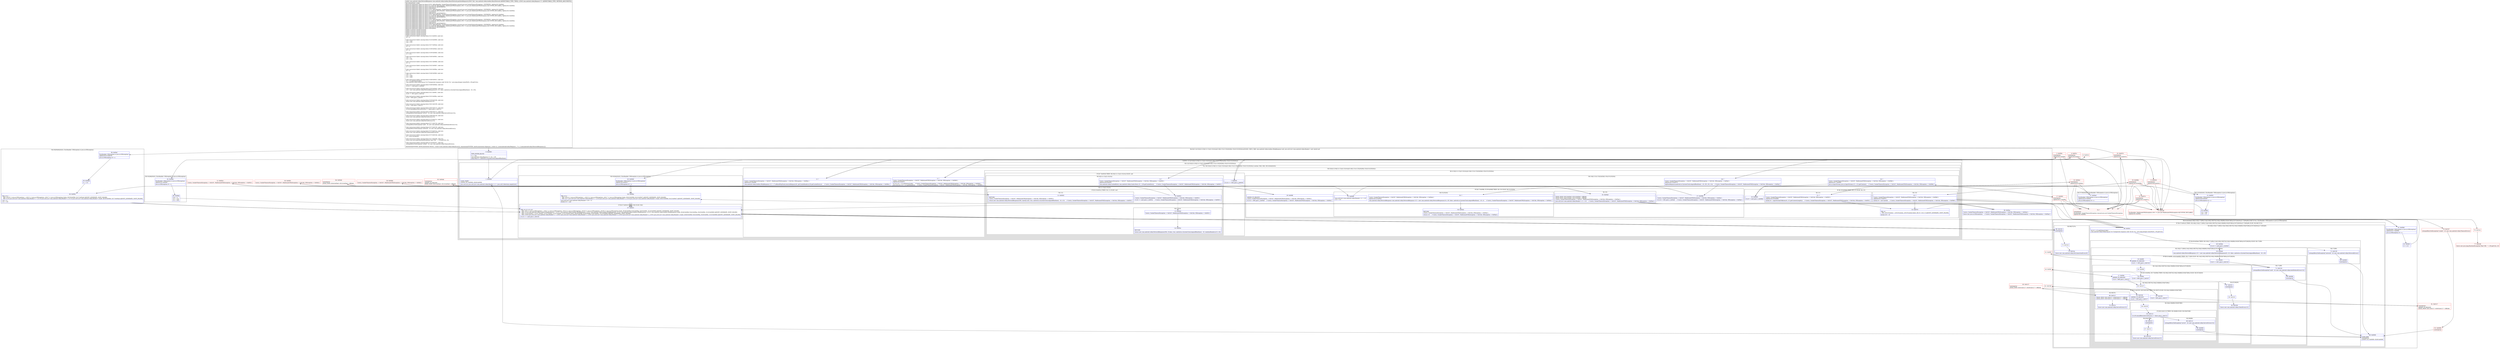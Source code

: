 digraph "CFG forcom.android.volley.toolbox.BasicNetwork.performRequest(Lcom\/android\/volley\/Request;)Lcom\/android\/volley\/NetworkResponse;" {
subgraph cluster_Region_399483589 {
label = "R(4:0|(2:1|(3:3|5|(2:(2:9|(2:(1:12)|(2:13|14)))|(5:18|(1:21)(1:23)|24|26|(1:35)(3:31|33|34)))))|35|36) | DECL_VAR: com.android.volley.toolbox.HttpResponse null, java.util.List\<com.android.volley.Header\> null, byte[] null\l";
node [shape=record,color=blue];
Node_0 [shape=record,label="{0\:\ 0x0000|MTH_ENTER_BLOCK\l|r7 = r28\lcom.android.volley.Request\<?\> r8 = r29\llong long r9 = android.os.SystemClock.elapsedRealtime()\l}"];
subgraph cluster_LoopRegion_1699693525 {
label = "LOOP:0: (2:1|(3:3|5|(2:(2:9|(2:(1:12)|(2:13|14)))|(5:18|(1:21)(1:23)|24|26|(1:35)(3:31|33|34)))))";
node [shape=record,color=blue];
subgraph cluster_Region_1643892015 {
label = "R(2:1|(3:3|5|(2:(2:9|(2:(1:12)|(2:13|14)))|(5:18|(1:21)(1:23)|24|26|(1:35)(3:31|33|34)))))";
node [shape=record,color=blue];
Node_1 [shape=record,label="{1\:\ 0x0008|LOOP_START\lLOOP:0: B:1:0x0008\-\>B:80:0x0008\l|java.util.List java.util.List\<com.android.volley.Header\> r1 = java.util.Collections.emptyList()\l}"];
subgraph cluster_TryCatchRegion_780095821 {
label = "Try: R(3:3|5|(2:(2:9|(2:(1:12)|(2:13|14)))|(5:18|(1:21)(1:23)|24|26|(1:35)(3:31|33|34)))) catches: R(0), R(0), R(3:43|44|(0)(0))";
node [shape=record,color=blue];
subgraph cluster_Region_2120532014 {
label = "R(3:3|5|(2:(2:9|(2:(1:12)|(2:13|14)))|(5:18|(1:21)(1:23)|24|26|(1:35)(3:31|33|34))))";
node [shape=record,color=blue];
Node_3 [shape=record,label="{3\:\ ?|Catch:\{ SocketTimeoutException \-\> 0x0167, MalformedURLException \-\> 0x014b, IOException \-\> 0x00be \}\lSplitter:B:2:0x000e\l|com.android.volley.toolbox.HttpResponse r12 = r7.mBaseHttpStack.executeRequest(r8, getCacheHeaders(r29.getCacheEntry()))     \/\/ Catch:\{ SocketTimeoutException \-\> 0x0167, MalformedURLException \-\> 0x014b, IOException \-\> 0x00be \}\l}"];
Node_5 [shape=record,label="{5\:\ ?|Catch:\{ SocketTimeoutException \-\> 0x0167, MalformedURLException \-\> 0x014b, IOException \-\> 0x00b9 \}\lSplitter:B:4:0x001c\l|int int r14 = r12.getStatusCode()     \/\/ Catch:\{ SocketTimeoutException \-\> 0x0167, MalformedURLException \-\> 0x014b, IOException \-\> 0x00b9 \}\ljava.util.List r13 = r12.getHeaders()     \/\/ Catch:\{ SocketTimeoutException \-\> 0x0167, MalformedURLException \-\> 0x014b, IOException \-\> 0x00b9 \}\l}"];
subgraph cluster_Region_2004467006 {
label = "R(2:(2:9|(2:(1:12)|(2:13|14)))|(5:18|(1:21)(1:23)|24|26|(1:35)(3:31|33|34)))";
node [shape=record,color=blue];
subgraph cluster_IfRegion_251691395 {
label = "IF [B:7:0x0026] THEN: R(2:9|(2:(1:12)|(2:13|14))) ELSE: null";
node [shape=record,color=blue];
Node_7 [shape=record,label="{7\:\ 0x0026|if (r14 == 304) goto L_0x0028\l}"];
subgraph cluster_Region_556818969 {
label = "R(2:9|(2:(1:12)|(2:13|14)))";
node [shape=record,color=blue];
Node_9 [shape=record,label="{9\:\ ?|Catch:\{ SocketTimeoutException \-\> 0x0167, MalformedURLException \-\> 0x014b, IOException \-\> 0x005f \}\lSplitter:B:8:0x0028\l|com.android.volley.Cache$Entry com.android.volley.Cache.Entry r0 = r29.getCacheEntry()     \/\/ Catch:\{ SocketTimeoutException \-\> 0x0167, MalformedURLException \-\> 0x014b, IOException \-\> 0x005f \}\l}"];
subgraph cluster_Region_706538024 {
label = "R(2:(1:12)|(2:13|14))";
node [shape=record,color=blue];
subgraph cluster_IfRegion_31378354 {
label = "IF [B:10:0x002c] THEN: R(1:12) ELSE: null";
node [shape=record,color=blue];
Node_10 [shape=record,label="{10\:\ 0x002c|Catch:\{ SocketTimeoutException \-\> 0x0167, MalformedURLException \-\> 0x014b, IOException \-\> 0x005f \}\l|if (r0 == null) goto L_0x002e     \/\/ Catch:\{ SocketTimeoutException \-\> 0x0167, MalformedURLException \-\> 0x014b, IOException \-\> 0x005f \}\l}"];
subgraph cluster_Region_595119703 {
label = "R(1:12)";
node [shape=record,color=blue];
Node_12 [shape=record,label="{12\:\ 0x0043|RETURN\lCatch:\{ SocketTimeoutException \-\> 0x0167, MalformedURLException \-\> 0x014b, IOException \-\> 0x005f \}\l|return new com.android.volley.NetworkResponse(304, (byte[]) null, true, android.os.SystemClock.elapsedRealtime() \- r9, r13)     \/\/ Catch:\{ SocketTimeoutException \-\> 0x0167, MalformedURLException \-\> 0x014b, IOException \-\> 0x005f \}\l}"];
}
}
subgraph cluster_Region_907688475 {
label = "R(2:13|14)";
node [shape=record,color=blue];
Node_13 [shape=record,label="{13\:\ 0x0044|Catch:\{ SocketTimeoutException \-\> 0x0167, MalformedURLException \-\> 0x014b, IOException \-\> 0x005f \}\l}"];
Node_14 [shape=record,label="{14\:\ 0x005e|RETURN\l|return new com.android.volley.NetworkResponse(304, r0.data, true, android.os.SystemClock.elapsedRealtime() \- r9, combineHeaders(r13, r0))\l}"];
}
}
}
}
subgraph cluster_Region_1546219415 {
label = "R(5:18|(1:21)(1:23)|24|26|(1:35)(3:31|33|34))";
node [shape=record,color=blue];
Node_18 [shape=record,label="{18\:\ ?|Catch:\{ SocketTimeoutException \-\> 0x0167, MalformedURLException \-\> 0x014b, IOException \-\> 0x00b6 \}\lSplitter:B:17:0x0065\l|java.io.InputStream java.io.InputStream r0 = r12.getContent()     \/\/ Catch:\{ SocketTimeoutException \-\> 0x0167, MalformedURLException \-\> 0x014b, IOException \-\> 0x00b6 \}\l}"];
subgraph cluster_IfRegion_1369833384 {
label = "IF [B:19:0x0069] THEN: R(1:21) ELSE: R(1:23)";
node [shape=record,color=blue];
Node_19 [shape=record,label="{19\:\ 0x0069|if (r0 != null) goto L_0x006b\l}"];
subgraph cluster_Region_808296476 {
label = "R(1:21)";
node [shape=record,color=blue];
Node_21 [shape=record,label="{21\:\ ?|Catch:\{ SocketTimeoutException \-\> 0x0167, MalformedURLException \-\> 0x014b, IOException \-\> 0x005f \}\lSplitter:B:20:0x006b\l|byte[] r0 = inputStreamToBytes(r0, r12.getContentLength())     \/\/ Catch:\{ SocketTimeoutException \-\> 0x0167, MalformedURLException \-\> 0x014b, IOException \-\> 0x005f \}\l}"];
}
subgraph cluster_Region_1512202374 {
label = "R(1:23)";
node [shape=record,color=blue];
Node_23 [shape=record,label="{23\:\ ?|Catch:\{ SocketTimeoutException \-\> 0x0167, MalformedURLException \-\> 0x014b, IOException \-\> 0x00b6 \}\lSplitter:B:22:0x0074\l|byte[] r0 = new byte[0]     \/\/ Catch:\{ SocketTimeoutException \-\> 0x0167, MalformedURLException \-\> 0x014b, IOException \-\> 0x00b6 \}\l}"];
}
}
Node_24 [shape=record,label="{24\:\ 0x0076|PHI: r0 \l  PHI: (r0v19 byte[]) = (r0v28 byte[]), (r0v29 byte[]) binds: [B:23:?, B:21:?] A[DONT_GENERATE, DONT_INLINE]\l|byte[] r20 = r0\l}"];
Node_26 [shape=record,label="{26\:\ ?|Catch:\{ SocketTimeoutException \-\> 0x0167, MalformedURLException \-\> 0x014b, IOException \-\> 0x00af \}\lSplitter:B:25:0x0078\l|logSlowRequests(android.os.SystemClock.elapsedRealtime() \- r9, r29, r20, r14)     \/\/ Catch:\{ SocketTimeoutException \-\> 0x0167, MalformedURLException \-\> 0x014b, IOException \-\> 0x00af \}\l}"];
subgraph cluster_IfRegion_1051240491 {
label = "IF [B:27:0x008b, B:29:0x008f] THEN: R(1:35) ELSE: R(3:31|33|34)";
node [shape=record,color=blue];
Node_27 [shape=record,label="{27\:\ 0x008b|Catch:\{ SocketTimeoutException \-\> 0x0167, MalformedURLException \-\> 0x014b, IOException \-\> 0x00af \}\l|if (r14 \< 200) goto L_0x00a6     \/\/ Catch:\{ SocketTimeoutException \-\> 0x0167, MalformedURLException \-\> 0x014b, IOException \-\> 0x00af \}\l}"];
Node_29 [shape=record,label="{29\:\ 0x008f|ADDED_TO_REGION\lCatch:\{ SocketTimeoutException \-\> 0x0167, MalformedURLException \-\> 0x014b, IOException \-\> 0x00af \}\l|if (r14 \> 299) goto L_0x00a6     \/\/ Catch:\{ SocketTimeoutException \-\> 0x0167, MalformedURLException \-\> 0x014b, IOException \-\> 0x00af \}\l}"];
subgraph cluster_Region_215323502 {
label = "R(1:35)";
node [shape=record,color=blue];
Node_35 [shape=record,label="{35\:\ 0x00a6|EDGE_INSN: B:82:0x00a6\-\>B:35:0x00a6 ?: BREAK  \lEDGE_INSN: B:84:0x00a6\-\>B:35:0x00a6 ?: BREAK  \lCatch:\{ SocketTimeoutException \-\> 0x0167, MalformedURLException \-\> 0x014b, IOException \-\> 0x00ad \}\l|java.util.List\<com.android.volley.Header\> r1 = r13     \/\/ Catch:\{ SocketTimeoutException \-\> 0x0167, MalformedURLException \-\> 0x014b, IOException \-\> 0x00ad \}\l}"];
}
subgraph cluster_Region_68460940 {
label = "R(3:31|33|34)";
node [shape=record,color=blue];
Node_31 [shape=record,label="{31\:\ 0x0099|java.util.List\<com.android.volley.Header\> r1 = r13\lr13 = r13\l}"];
Node_33 [shape=record,label="{33\:\ ?|Catch:\{ SocketTimeoutException \-\> 0x0167, MalformedURLException \-\> 0x014b, IOException \-\> 0x00ad \}\lSplitter:B:32:0x00a2\l|com.android.volley.NetworkResponse com.android.volley.NetworkResponse r13 = new com.android.volley.NetworkResponse(r14, r20, false, android.os.SystemClock.elapsedRealtime() \- r9, r1)     \/\/ Catch:\{ SocketTimeoutException \-\> 0x0167, MalformedURLException \-\> 0x014b, IOException \-\> 0x00ad \}\l}"];
Node_34 [shape=record,label="{34\:\ 0x00a5|RETURN\lCatch:\{ SocketTimeoutException \-\> 0x0167, MalformedURLException \-\> 0x014b, IOException \-\> 0x00ad \}\l|return r13     \/\/ Catch:\{ SocketTimeoutException \-\> 0x0167, MalformedURLException \-\> 0x014b, IOException \-\> 0x00ad \}\l}"];
}
}
}
}
}
subgraph cluster_Region_902976853 {
label = "R(0) | ExcHandler: SocketTimeoutException (unused java.net.SocketTimeoutException)\l";
node [shape=record,color=blue];
}
subgraph cluster_Region_1643351963 {
label = "R(0) | ExcHandler: MalformedURLException (r0v1 'e' java.net.MalformedURLException A[CUSTOM_DECLARE])\l";
node [shape=record,color=blue];
}
subgraph cluster_Region_114747881 {
label = "R(3:43|44|(0)(0)) | ExcHandler: IOException (e java.io.IOException)\l";
node [shape=record,color=blue];
Node_43 [shape=record,label="{43\:\ 0x00b9|ExcHandler: IOException (e java.io.IOException)\lSplitter:B:4:0x001c\l|java.io.IOException r0 = e\l}"];
Node_44 [shape=record,label="{44\:\ 0x00ba|PHI: r0 r1 \l  PHI: (r0v14 'e' java.io.IOException) = (r0v15 'e' java.io.IOException), (r0v17 'e' java.io.IOException) binds: [B:43:0x00b9, B:42:0x00b7] A[DONT_GENERATE, DONT_INLINE]\l  PHI: (r1v7 java.util.List\<com.android.volley.Header\>) = (r1v0 java.util.List\<com.android.volley.Header\>), (r1v8 java.util.List\<com.android.volley.Header\>) binds: [B:43:0x00b9, B:42:0x00b7] A[DONT_GENERATE, DONT_INLINE]\l|java.util.List\<com.android.volley.Header\> r19 = r1\lbyte[] r15 = null\l}"];
subgraph cluster_IfRegion_286554995 {
label = "IF [B:47:0x00c3] THEN: R(0) ELSE: R(0)";
node [shape=record,color=blue];
Node_47 [shape=record,label="{47\:\ 0x00c3|PHI: r0 r12 r15 r19 \l  PHI: (r0v2 'e' java.io.IOException) = (r0v11 'e' java.io.IOException), (r0v14 'e' java.io.IOException), (r0v20 'e' java.io.IOException), (r0v30 'e' java.io.IOException) binds: [B:46:0x00bf, B:44:0x00ba, B:40:0x00b1, B:16:0x0060] A[DONT_GENERATE, DONT_INLINE]\l  PHI: (r12v0 com.android.volley.toolbox.HttpResponse) = (r12v1 com.android.volley.toolbox.HttpResponse), (r12v2 com.android.volley.toolbox.HttpResponse), (r12v2 com.android.volley.toolbox.HttpResponse), (r12v2 com.android.volley.toolbox.HttpResponse) binds: [B:46:0x00bf, B:44:0x00ba, B:40:0x00b1, B:16:0x0060] A[DONT_GENERATE, DONT_INLINE]\l  PHI: (r15v0 byte[]) = (r15v1 byte[]), (r15v2 byte[]), (r15v3 byte[]), (r15v5 byte[]) binds: [B:46:0x00bf, B:44:0x00ba, B:40:0x00b1, B:16:0x0060] A[DONT_GENERATE, DONT_INLINE]\l  PHI: (r19v0 java.util.List\<com.android.volley.Header\>) = (r19v1 java.util.List\<com.android.volley.Header\>), (r19v2 java.util.List\<com.android.volley.Header\>), (r19v3 java.util.List\<com.android.volley.Header\>), (r19v5 java.util.List\<com.android.volley.Header\>) binds: [B:46:0x00bf, B:44:0x00ba, B:40:0x00b1, B:16:0x0060] A[DONT_GENERATE, DONT_INLINE]\l|if (r12 == null) goto L_0x0145\l}"];
subgraph cluster_Region_1540972246 {
label = "R(0)";
node [shape=record,color=blue];
}
subgraph cluster_Region_374972975 {
label = "R(0)";
node [shape=record,color=blue];
}
}
}
}
}
}
Node_35 [shape=record,label="{35\:\ 0x00a6|EDGE_INSN: B:82:0x00a6\-\>B:35:0x00a6 ?: BREAK  \lEDGE_INSN: B:84:0x00a6\-\>B:35:0x00a6 ?: BREAK  \lCatch:\{ SocketTimeoutException \-\> 0x0167, MalformedURLException \-\> 0x014b, IOException \-\> 0x00ad \}\l|java.util.List\<com.android.volley.Header\> r1 = r13     \/\/ Catch:\{ SocketTimeoutException \-\> 0x0167, MalformedURLException \-\> 0x014b, IOException \-\> 0x00ad \}\l}"];
Node_36 [shape=record,label="{36\:\ 0x00ac|Catch:\{ SocketTimeoutException \-\> 0x0167, MalformedURLException \-\> 0x014b, IOException \-\> 0x00ad \}\l|throw new java.io.IOException()     \/\/ Catch:\{ SocketTimeoutException \-\> 0x0167, MalformedURLException \-\> 0x014b, IOException \-\> 0x00ad \}\l}"];
}
subgraph cluster_Region_902976853 {
label = "R(0) | ExcHandler: SocketTimeoutException (unused java.net.SocketTimeoutException)\l";
node [shape=record,color=blue];
}
subgraph cluster_Region_1643351963 {
label = "R(0) | ExcHandler: MalformedURLException (r0v1 'e' java.net.MalformedURLException A[CUSTOM_DECLARE])\l";
node [shape=record,color=blue];
}
subgraph cluster_Region_822486348 {
label = "R(3:45|46|(0)(0)) | ExcHandler: IOException (e java.io.IOException)\l";
node [shape=record,color=blue];
Node_45 [shape=record,label="{45\:\ 0x00be|ExcHandler: IOException (e java.io.IOException)\lSplitter:B:2:0x000e\l|java.io.IOException r0 = e\l}"];
Node_46 [shape=record,label="{46\:\ 0x00bf|r19 = r1\lr12 = null\lr15 = null\l}"];
subgraph cluster_IfRegion_1282735008 {
label = "IF [B:47:0x00c3] THEN: R(0) ELSE: R(0)";
node [shape=record,color=blue];
Node_47 [shape=record,label="{47\:\ 0x00c3|PHI: r0 r12 r15 r19 \l  PHI: (r0v2 'e' java.io.IOException) = (r0v11 'e' java.io.IOException), (r0v14 'e' java.io.IOException), (r0v20 'e' java.io.IOException), (r0v30 'e' java.io.IOException) binds: [B:46:0x00bf, B:44:0x00ba, B:40:0x00b1, B:16:0x0060] A[DONT_GENERATE, DONT_INLINE]\l  PHI: (r12v0 com.android.volley.toolbox.HttpResponse) = (r12v1 com.android.volley.toolbox.HttpResponse), (r12v2 com.android.volley.toolbox.HttpResponse), (r12v2 com.android.volley.toolbox.HttpResponse), (r12v2 com.android.volley.toolbox.HttpResponse) binds: [B:46:0x00bf, B:44:0x00ba, B:40:0x00b1, B:16:0x0060] A[DONT_GENERATE, DONT_INLINE]\l  PHI: (r15v0 byte[]) = (r15v1 byte[]), (r15v2 byte[]), (r15v3 byte[]), (r15v5 byte[]) binds: [B:46:0x00bf, B:44:0x00ba, B:40:0x00b1, B:16:0x0060] A[DONT_GENERATE, DONT_INLINE]\l  PHI: (r19v0 java.util.List\<com.android.volley.Header\>) = (r19v1 java.util.List\<com.android.volley.Header\>), (r19v2 java.util.List\<com.android.volley.Header\>), (r19v3 java.util.List\<com.android.volley.Header\>), (r19v5 java.util.List\<com.android.volley.Header\>) binds: [B:46:0x00bf, B:44:0x00ba, B:40:0x00b1, B:16:0x0060] A[DONT_GENERATE, DONT_INLINE]\l|if (r12 == null) goto L_0x0145\l}"];
subgraph cluster_Region_1565139734 {
label = "R(0)";
node [shape=record,color=blue];
}
subgraph cluster_Region_114928202 {
label = "R(0)";
node [shape=record,color=blue];
}
}
}
subgraph cluster_Region_114747881 {
label = "R(3:43|44|(0)(0)) | ExcHandler: IOException (e java.io.IOException)\l";
node [shape=record,color=blue];
Node_43 [shape=record,label="{43\:\ 0x00b9|ExcHandler: IOException (e java.io.IOException)\lSplitter:B:4:0x001c\l|java.io.IOException r0 = e\l}"];
Node_44 [shape=record,label="{44\:\ 0x00ba|PHI: r0 r1 \l  PHI: (r0v14 'e' java.io.IOException) = (r0v15 'e' java.io.IOException), (r0v17 'e' java.io.IOException) binds: [B:43:0x00b9, B:42:0x00b7] A[DONT_GENERATE, DONT_INLINE]\l  PHI: (r1v7 java.util.List\<com.android.volley.Header\>) = (r1v0 java.util.List\<com.android.volley.Header\>), (r1v8 java.util.List\<com.android.volley.Header\>) binds: [B:43:0x00b9, B:42:0x00b7] A[DONT_GENERATE, DONT_INLINE]\l|java.util.List\<com.android.volley.Header\> r19 = r1\lbyte[] r15 = null\l}"];
subgraph cluster_IfRegion_286554995 {
label = "IF [B:47:0x00c3] THEN: R(0) ELSE: R(0)";
node [shape=record,color=blue];
Node_47 [shape=record,label="{47\:\ 0x00c3|PHI: r0 r12 r15 r19 \l  PHI: (r0v2 'e' java.io.IOException) = (r0v11 'e' java.io.IOException), (r0v14 'e' java.io.IOException), (r0v20 'e' java.io.IOException), (r0v30 'e' java.io.IOException) binds: [B:46:0x00bf, B:44:0x00ba, B:40:0x00b1, B:16:0x0060] A[DONT_GENERATE, DONT_INLINE]\l  PHI: (r12v0 com.android.volley.toolbox.HttpResponse) = (r12v1 com.android.volley.toolbox.HttpResponse), (r12v2 com.android.volley.toolbox.HttpResponse), (r12v2 com.android.volley.toolbox.HttpResponse), (r12v2 com.android.volley.toolbox.HttpResponse) binds: [B:46:0x00bf, B:44:0x00ba, B:40:0x00b1, B:16:0x0060] A[DONT_GENERATE, DONT_INLINE]\l  PHI: (r15v0 byte[]) = (r15v1 byte[]), (r15v2 byte[]), (r15v3 byte[]), (r15v5 byte[]) binds: [B:46:0x00bf, B:44:0x00ba, B:40:0x00b1, B:16:0x0060] A[DONT_GENERATE, DONT_INLINE]\l  PHI: (r19v0 java.util.List\<com.android.volley.Header\>) = (r19v1 java.util.List\<com.android.volley.Header\>), (r19v2 java.util.List\<com.android.volley.Header\>), (r19v3 java.util.List\<com.android.volley.Header\>), (r19v5 java.util.List\<com.android.volley.Header\>) binds: [B:46:0x00bf, B:44:0x00ba, B:40:0x00b1, B:16:0x0060] A[DONT_GENERATE, DONT_INLINE]\l|if (r12 == null) goto L_0x0145\l}"];
subgraph cluster_Region_1540972246 {
label = "R(0)";
node [shape=record,color=blue];
}
subgraph cluster_Region_374972975 {
label = "R(0)";
node [shape=record,color=blue];
}
}
}
subgraph cluster_Region_116769688 {
label = "R(3:15|16|(0)(0)) | ExcHandler: IOException (e java.io.IOException)\l";
node [shape=record,color=blue];
Node_15 [shape=record,label="{15\:\ 0x005f|ExcHandler: IOException (e java.io.IOException)\lSplitter:B:8:0x0028\l|java.io.IOException r0 = e\l}"];
Node_16 [shape=record,label="{16\:\ 0x0060|r15 = null\lr19 = r13\l}"];
subgraph cluster_IfRegion_1832358173 {
label = "IF [B:47:0x00c3] THEN: R(0) ELSE: R(0)";
node [shape=record,color=blue];
Node_47 [shape=record,label="{47\:\ 0x00c3|PHI: r0 r12 r15 r19 \l  PHI: (r0v2 'e' java.io.IOException) = (r0v11 'e' java.io.IOException), (r0v14 'e' java.io.IOException), (r0v20 'e' java.io.IOException), (r0v30 'e' java.io.IOException) binds: [B:46:0x00bf, B:44:0x00ba, B:40:0x00b1, B:16:0x0060] A[DONT_GENERATE, DONT_INLINE]\l  PHI: (r12v0 com.android.volley.toolbox.HttpResponse) = (r12v1 com.android.volley.toolbox.HttpResponse), (r12v2 com.android.volley.toolbox.HttpResponse), (r12v2 com.android.volley.toolbox.HttpResponse), (r12v2 com.android.volley.toolbox.HttpResponse) binds: [B:46:0x00bf, B:44:0x00ba, B:40:0x00b1, B:16:0x0060] A[DONT_GENERATE, DONT_INLINE]\l  PHI: (r15v0 byte[]) = (r15v1 byte[]), (r15v2 byte[]), (r15v3 byte[]), (r15v5 byte[]) binds: [B:46:0x00bf, B:44:0x00ba, B:40:0x00b1, B:16:0x0060] A[DONT_GENERATE, DONT_INLINE]\l  PHI: (r19v0 java.util.List\<com.android.volley.Header\>) = (r19v1 java.util.List\<com.android.volley.Header\>), (r19v2 java.util.List\<com.android.volley.Header\>), (r19v3 java.util.List\<com.android.volley.Header\>), (r19v5 java.util.List\<com.android.volley.Header\>) binds: [B:46:0x00bf, B:44:0x00ba, B:40:0x00b1, B:16:0x0060] A[DONT_GENERATE, DONT_INLINE]\l|if (r12 == null) goto L_0x0145\l}"];
subgraph cluster_Region_1642683710 {
label = "R(0)";
node [shape=record,color=blue];
}
subgraph cluster_Region_715731123 {
label = "R(0)";
node [shape=record,color=blue];
}
}
}
subgraph cluster_Region_48815997 {
label = "R(4:41|42|44|(3:48|(2:50|(2:71|89)(2:54|(2:60|(2:69|70)(2:64|(2:66|88)(3:85|67|68)))(3:87|58|59)))(2:72|90)|80)(3:86|73|74)) | ExcHandler: IOException (e java.io.IOException)\l";
node [shape=record,color=blue];
Node_41 [shape=record,label="{41\:\ 0x00b6|ExcHandler: IOException (e java.io.IOException)\lSplitter:B:17:0x0065\l|java.io.IOException r0 = e\l}"];
Node_42 [shape=record,label="{42\:\ 0x00b7|r1 = r13\l}"];
Node_44 [shape=record,label="{44\:\ 0x00ba|PHI: r0 r1 \l  PHI: (r0v14 'e' java.io.IOException) = (r0v15 'e' java.io.IOException), (r0v17 'e' java.io.IOException) binds: [B:43:0x00b9, B:42:0x00b7] A[DONT_GENERATE, DONT_INLINE]\l  PHI: (r1v7 java.util.List\<com.android.volley.Header\>) = (r1v0 java.util.List\<com.android.volley.Header\>), (r1v8 java.util.List\<com.android.volley.Header\>) binds: [B:43:0x00b9, B:42:0x00b7] A[DONT_GENERATE, DONT_INLINE]\l|java.util.List\<com.android.volley.Header\> r19 = r1\lbyte[] r15 = null\l}"];
subgraph cluster_IfRegion_1401293124 {
label = "IF [B:47:0x00c3] THEN: R(3:48|(2:50|(2:71|89)(2:54|(2:60|(2:69|70)(2:64|(2:66|88)(3:85|67|68)))(3:87|58|59)))(2:72|90)|80) ELSE: R(3:86|73|74)";
node [shape=record,color=blue];
Node_47 [shape=record,label="{47\:\ 0x00c3|PHI: r0 r12 r15 r19 \l  PHI: (r0v2 'e' java.io.IOException) = (r0v11 'e' java.io.IOException), (r0v14 'e' java.io.IOException), (r0v20 'e' java.io.IOException), (r0v30 'e' java.io.IOException) binds: [B:46:0x00bf, B:44:0x00ba, B:40:0x00b1, B:16:0x0060] A[DONT_GENERATE, DONT_INLINE]\l  PHI: (r12v0 com.android.volley.toolbox.HttpResponse) = (r12v1 com.android.volley.toolbox.HttpResponse), (r12v2 com.android.volley.toolbox.HttpResponse), (r12v2 com.android.volley.toolbox.HttpResponse), (r12v2 com.android.volley.toolbox.HttpResponse) binds: [B:46:0x00bf, B:44:0x00ba, B:40:0x00b1, B:16:0x0060] A[DONT_GENERATE, DONT_INLINE]\l  PHI: (r15v0 byte[]) = (r15v1 byte[]), (r15v2 byte[]), (r15v3 byte[]), (r15v5 byte[]) binds: [B:46:0x00bf, B:44:0x00ba, B:40:0x00b1, B:16:0x0060] A[DONT_GENERATE, DONT_INLINE]\l  PHI: (r19v0 java.util.List\<com.android.volley.Header\>) = (r19v1 java.util.List\<com.android.volley.Header\>), (r19v2 java.util.List\<com.android.volley.Header\>), (r19v3 java.util.List\<com.android.volley.Header\>), (r19v5 java.util.List\<com.android.volley.Header\>) binds: [B:46:0x00bf, B:44:0x00ba, B:40:0x00b1, B:16:0x0060] A[DONT_GENERATE, DONT_INLINE]\l|if (r12 == null) goto L_0x0145\l}"];
subgraph cluster_Region_2016259751 {
label = "R(3:48|(2:50|(2:71|89)(2:54|(2:60|(2:69|70)(2:64|(2:66|88)(3:85|67|68)))(3:87|58|59)))(2:72|90)|80)";
node [shape=record,color=blue];
Node_48 [shape=record,label="{48\:\ 0x00c5|int r0 = r12.getStatusCode()\lcom.android.volley.VolleyLog.m17e(\"Unexpected response code %d for %s\", java.lang.Integer.valueOf(r0), r29.getUrl())\l}"];
subgraph cluster_IfRegion_459421113 {
label = "IF [B:49:0x00de] THEN: R(2:50|(2:71|89)(2:54|(2:60|(2:69|70)(2:64|(2:66|88)(3:85|67|68)))(3:87|58|59))) ELSE: R(2:72|90)";
node [shape=record,color=blue];
Node_49 [shape=record,label="{49\:\ 0x00de|if (r15 != null) goto L_0x00e0\l}"];
subgraph cluster_Region_1605698207 {
label = "R(2:50|(2:71|89)(2:54|(2:60|(2:69|70)(2:64|(2:66|88)(3:85|67|68)))(3:87|58|59)))";
node [shape=record,color=blue];
Node_50 [shape=record,label="{50\:\ 0x00e0|com.android.volley.NetworkResponse r13 = new com.android.volley.NetworkResponse(r0, r15, false, android.os.SystemClock.elapsedRealtime() \- r9, r19)\l}"];
subgraph cluster_IfRegion_1008397316 {
label = "IF [B:51:0x00f1, B:53:0x00f5] THEN: R(2:71|89) ELSE: R(2:54|(2:60|(2:69|70)(2:64|(2:66|88)(3:85|67|68)))(3:87|58|59))";
node [shape=record,color=blue];
Node_51 [shape=record,label="{51\:\ 0x00f1|if (r0 == 401) goto L_0x012d\l}"];
Node_53 [shape=record,label="{53\:\ 0x00f5|ADDED_TO_REGION\l|if (r0 == 403) goto L_0x012d\l}"];
subgraph cluster_Region_701965750 {
label = "R(2:71|89)";
node [shape=record,color=blue];
Node_71 [shape=record,label="{71\:\ 0x012d|attemptRetryOnException(\"auth\", r8, new com.android.volley.AuthFailureError(r13))\l}"];
Node_89 [shape=record,label="{89\:\ 0x0008|SYNTHETIC\l}"];
}
subgraph cluster_Region_596771528 {
label = "R(2:54|(2:60|(2:69|70)(2:64|(2:66|88)(3:85|67|68)))(3:87|58|59))";
node [shape=record,color=blue];
Node_54 [shape=record,label="{54\:\ 0x00f8}"];
subgraph cluster_IfRegion_1422155231 {
label = "IF [B:55:0x00fa, B:57:0x00fe] THEN: R(2:60|(2:69|70)(2:64|(2:66|88)(3:85|67|68))) ELSE: R(3:87|58|59)";
node [shape=record,color=blue];
Node_55 [shape=record,label="{55\:\ 0x00fa|if (r0 \< 400) goto L_0x0107\l}"];
Node_57 [shape=record,label="{57\:\ 0x00fe|ADDED_TO_REGION\l|if (r0 \> 499) goto L_0x0107\l}"];
subgraph cluster_Region_1062597007 {
label = "R(2:60|(2:69|70)(2:64|(2:66|88)(3:85|67|68)))";
node [shape=record,color=blue];
Node_60 [shape=record,label="{60\:\ 0x0107}"];
subgraph cluster_IfRegion_801085766 {
label = "IF [B:61:0x0109, B:63:0x010d] THEN: R(2:69|70) ELSE: R(2:64|(2:66|88)(3:85|67|68))";
node [shape=record,color=blue];
Node_61 [shape=record,label="{61\:\ 0x0109|if (r0 \< 500) goto L_0x0127\l}"];
Node_63 [shape=record,label="{63\:\ 0x010d|ADDED_TO_REGION\l|if (r0 \> 599) goto L_0x0127\l}"];
subgraph cluster_Region_478698043 {
label = "R(2:69|70)";
node [shape=record,color=blue];
Node_69 [shape=record,label="{69\:\ 0x0127|EDGE_INSN: B:81:0x0127\-\>B:69:0x0127 ?: BREAK  \lEDGE_INSN: B:83:0x0127\-\>B:69:0x0127 ?: BREAK  \l}"];
Node_70 [shape=record,label="{70\:\ 0x012c|throw new com.android.volley.ServerError(r13)\l}"];
}
subgraph cluster_Region_1783940816 {
label = "R(2:64|(2:66|88)(3:85|67|68))";
node [shape=record,color=blue];
Node_64 [shape=record,label="{64\:\ 0x010f}"];
subgraph cluster_IfRegion_2048760732 {
label = "IF [B:65:0x0113] THEN: R(2:66|88) ELSE: R(3:85|67|68)";
node [shape=record,color=blue];
Node_65 [shape=record,label="{65\:\ 0x0113|if (r29.shouldRetryServerErrors() != false) goto L_0x0115\l}"];
subgraph cluster_Region_700143664 {
label = "R(2:66|88)";
node [shape=record,color=blue];
Node_66 [shape=record,label="{66\:\ 0x0115|attemptRetryOnException(\"server\", r8, new com.android.volley.ServerError(r13))\l}"];
Node_88 [shape=record,label="{88\:\ 0x0008|SYNTHETIC\l}"];
}
subgraph cluster_Region_2000455358 {
label = "R(3:85|67|68)";
node [shape=record,color=blue];
Node_85 [shape=record,label="{85\:\ 0x0121|SYNTHETIC\l}"];
Node_67 [shape=record,label="{67\:\ 0x0121}"];
Node_68 [shape=record,label="{68\:\ 0x0126|throw new com.android.volley.ServerError(r13)\l}"];
}
}
}
}
}
subgraph cluster_Region_999472335 {
label = "R(3:87|58|59)";
node [shape=record,color=blue];
Node_87 [shape=record,label="{87\:\ 0x0101|SYNTHETIC\l}"];
Node_58 [shape=record,label="{58\:\ 0x0101}"];
Node_59 [shape=record,label="{59\:\ 0x0106|throw new com.android.volley.ClientError(r13)\l}"];
}
}
}
}
}
subgraph cluster_Region_759497050 {
label = "R(2:72|90)";
node [shape=record,color=blue];
Node_72 [shape=record,label="{72\:\ 0x0139|attemptRetryOnException(\"network\", r8, new com.android.volley.NetworkError())\l}"];
Node_90 [shape=record,label="{90\:\ 0x0008|SYNTHETIC\l}"];
}
}
Node_80 [shape=record,label="{80\:\ 0x0008|LOOP_END\lSYNTHETIC\lLOOP:0: B:1:0x0008\-\>B:80:0x0008\l}"];
}
subgraph cluster_Region_1590470170 {
label = "R(3:86|73|74)";
node [shape=record,color=blue];
Node_86 [shape=record,label="{86\:\ 0x0145|SYNTHETIC\l}"];
Node_73 [shape=record,label="{73\:\ 0x0145}"];
Node_74 [shape=record,label="{74\:\ 0x014a|throw new com.android.volley.NoConnectionError(r0)\l}"];
}
}
}
subgraph cluster_Region_1305920011 {
label = "R(4:38|39|40|(0)(0)) | ExcHandler: IOException (e java.io.IOException)\l";
node [shape=record,color=blue];
Node_38 [shape=record,label="{38\:\ 0x00af|ExcHandler: IOException (e java.io.IOException)\lSplitter:B:25:0x0078\l|java.io.IOException r0 = e\l}"];
Node_39 [shape=record,label="{39\:\ 0x00b0|r1 = r13\l}"];
Node_40 [shape=record,label="{40\:\ 0x00b1|PHI: r0 r1 \l  PHI: (r0v20 'e' java.io.IOException) = (r0v21 'e' java.io.IOException), (r0v27 'e' java.io.IOException) binds: [B:39:0x00b0, B:37:0x00ad] A[DONT_GENERATE, DONT_INLINE]\l  PHI: (r1v9 java.util.List\<com.android.volley.Header\>) = (r1v10 java.util.List\<com.android.volley.Header\>), (r1v14 java.util.List\<com.android.volley.Header\>) binds: [B:39:0x00b0, B:37:0x00ad] A[DONT_GENERATE, DONT_INLINE]\l|r19 = r1\lr15 = r20\l}"];
subgraph cluster_IfRegion_1661758394 {
label = "IF [B:47:0x00c3] THEN: R(0) ELSE: R(0)";
node [shape=record,color=blue];
Node_47 [shape=record,label="{47\:\ 0x00c3|PHI: r0 r12 r15 r19 \l  PHI: (r0v2 'e' java.io.IOException) = (r0v11 'e' java.io.IOException), (r0v14 'e' java.io.IOException), (r0v20 'e' java.io.IOException), (r0v30 'e' java.io.IOException) binds: [B:46:0x00bf, B:44:0x00ba, B:40:0x00b1, B:16:0x0060] A[DONT_GENERATE, DONT_INLINE]\l  PHI: (r12v0 com.android.volley.toolbox.HttpResponse) = (r12v1 com.android.volley.toolbox.HttpResponse), (r12v2 com.android.volley.toolbox.HttpResponse), (r12v2 com.android.volley.toolbox.HttpResponse), (r12v2 com.android.volley.toolbox.HttpResponse) binds: [B:46:0x00bf, B:44:0x00ba, B:40:0x00b1, B:16:0x0060] A[DONT_GENERATE, DONT_INLINE]\l  PHI: (r15v0 byte[]) = (r15v1 byte[]), (r15v2 byte[]), (r15v3 byte[]), (r15v5 byte[]) binds: [B:46:0x00bf, B:44:0x00ba, B:40:0x00b1, B:16:0x0060] A[DONT_GENERATE, DONT_INLINE]\l  PHI: (r19v0 java.util.List\<com.android.volley.Header\>) = (r19v1 java.util.List\<com.android.volley.Header\>), (r19v2 java.util.List\<com.android.volley.Header\>), (r19v3 java.util.List\<com.android.volley.Header\>), (r19v5 java.util.List\<com.android.volley.Header\>) binds: [B:46:0x00bf, B:44:0x00ba, B:40:0x00b1, B:16:0x0060] A[DONT_GENERATE, DONT_INLINE]\l|if (r12 == null) goto L_0x0145\l}"];
subgraph cluster_Region_1715927376 {
label = "R(0)";
node [shape=record,color=blue];
}
subgraph cluster_Region_1560379380 {
label = "R(0)";
node [shape=record,color=blue];
}
}
}
subgraph cluster_Region_649869509 {
label = "R(3:37|40|(0)(0)) | ExcHandler: IOException (e java.io.IOException)\l";
node [shape=record,color=blue];
Node_37 [shape=record,label="{37\:\ 0x00ad|ExcHandler: IOException (e java.io.IOException)\lSplitter:B:32:0x00a2\l|java.io.IOException r0 = e\l}"];
Node_40 [shape=record,label="{40\:\ 0x00b1|PHI: r0 r1 \l  PHI: (r0v20 'e' java.io.IOException) = (r0v21 'e' java.io.IOException), (r0v27 'e' java.io.IOException) binds: [B:39:0x00b0, B:37:0x00ad] A[DONT_GENERATE, DONT_INLINE]\l  PHI: (r1v9 java.util.List\<com.android.volley.Header\>) = (r1v10 java.util.List\<com.android.volley.Header\>), (r1v14 java.util.List\<com.android.volley.Header\>) binds: [B:39:0x00b0, B:37:0x00ad] A[DONT_GENERATE, DONT_INLINE]\l|r19 = r1\lr15 = r20\l}"];
subgraph cluster_IfRegion_653116947 {
label = "IF [B:47:0x00c3] THEN: R(0) ELSE: R(0)";
node [shape=record,color=blue];
Node_47 [shape=record,label="{47\:\ 0x00c3|PHI: r0 r12 r15 r19 \l  PHI: (r0v2 'e' java.io.IOException) = (r0v11 'e' java.io.IOException), (r0v14 'e' java.io.IOException), (r0v20 'e' java.io.IOException), (r0v30 'e' java.io.IOException) binds: [B:46:0x00bf, B:44:0x00ba, B:40:0x00b1, B:16:0x0060] A[DONT_GENERATE, DONT_INLINE]\l  PHI: (r12v0 com.android.volley.toolbox.HttpResponse) = (r12v1 com.android.volley.toolbox.HttpResponse), (r12v2 com.android.volley.toolbox.HttpResponse), (r12v2 com.android.volley.toolbox.HttpResponse), (r12v2 com.android.volley.toolbox.HttpResponse) binds: [B:46:0x00bf, B:44:0x00ba, B:40:0x00b1, B:16:0x0060] A[DONT_GENERATE, DONT_INLINE]\l  PHI: (r15v0 byte[]) = (r15v1 byte[]), (r15v2 byte[]), (r15v3 byte[]), (r15v5 byte[]) binds: [B:46:0x00bf, B:44:0x00ba, B:40:0x00b1, B:16:0x0060] A[DONT_GENERATE, DONT_INLINE]\l  PHI: (r19v0 java.util.List\<com.android.volley.Header\>) = (r19v1 java.util.List\<com.android.volley.Header\>), (r19v2 java.util.List\<com.android.volley.Header\>), (r19v3 java.util.List\<com.android.volley.Header\>), (r19v5 java.util.List\<com.android.volley.Header\>) binds: [B:46:0x00bf, B:44:0x00ba, B:40:0x00b1, B:16:0x0060] A[DONT_GENERATE, DONT_INLINE]\l|if (r12 == null) goto L_0x0145\l}"];
subgraph cluster_Region_1999644647 {
label = "R(0)";
node [shape=record,color=blue];
}
subgraph cluster_Region_555227178 {
label = "R(0)";
node [shape=record,color=blue];
}
}
}
Node_2 [shape=record,color=red,label="{2\:\ 0x000e|SYNTHETIC\lSplitter:B:2:0x000e\l}"];
Node_4 [shape=record,color=red,label="{4\:\ 0x001c|SYNTHETIC\lSplitter:B:4:0x001c\l}"];
Node_6 [shape=record,color=red,label="{6\:\ 0x0024}"];
Node_8 [shape=record,color=red,label="{8\:\ 0x0028|SYNTHETIC\lSplitter:B:8:0x0028\l}"];
Node_11 [shape=record,color=red,label="{11\:\ 0x002e|Catch:\{ SocketTimeoutException \-\> 0x0167, MalformedURLException \-\> 0x014b, IOException \-\> 0x005f \}\l}"];
Node_17 [shape=record,color=red,label="{17\:\ 0x0065|SYNTHETIC\lSplitter:B:17:0x0065\l}"];
Node_20 [shape=record,color=red,label="{20\:\ 0x006b|SYNTHETIC\lSplitter:B:20:0x006b\l}"];
Node_22 [shape=record,color=red,label="{22\:\ 0x0074|SYNTHETIC\lSplitter:B:22:0x0074\l}"];
Node_25 [shape=record,color=red,label="{25\:\ 0x0078|SYNTHETIC\lSplitter:B:25:0x0078\l}"];
Node_28 [shape=record,color=red,label="{28\:\ 0x008d|Catch:\{ SocketTimeoutException \-\> 0x0167, MalformedURLException \-\> 0x014b, IOException \-\> 0x00af \}\l}"];
Node_30 [shape=record,color=red,label="{30\:\ 0x0091|Catch:\{ SocketTimeoutException \-\> 0x0167, MalformedURLException \-\> 0x014b, IOException \-\> 0x00af \}\l}"];
Node_32 [shape=record,color=red,label="{32\:\ 0x00a2|SYNTHETIC\lSplitter:B:32:0x00a2\l}"];
Node_52 [shape=record,color=red,label="{52\:\ 0x00f3}"];
Node_56 [shape=record,color=red,label="{56\:\ 0x00fc}"];
Node_62 [shape=record,color=red,label="{62\:\ 0x010b}"];
Node_75 [shape=record,color=red,label="{75\:\ 0x014b|ExcHandler: MalformedURLException (r0v1 'e' java.net.MalformedURLException A[CUSTOM_DECLARE])\lSplitter:B:2:0x000e\l}"];
Node_76 [shape=record,color=red,label="{76\:\ 0x014c}"];
Node_77 [shape=record,color=red,label="{77\:\ 0x0166|throw new java.lang.RuntimeException(\"Bad URL \" + r29.getUrl(), r0)\l}"];
Node_78 [shape=record,color=red,label="{78\:\ 0x0167|attemptRetryOnException(\"socket\", r8, new com.android.volley.TimeoutError())\l}"];
Node_79 [shape=record,color=red,label="{79\:\ ?|SYNTHETIC\lExcHandler: SocketTimeoutException (unused java.net.SocketTimeoutException)\lSplitter:B:2:0x000e\l}"];
Node_81 [shape=record,color=red,label="{81\:\ 0x0127|SYNTHETIC\lADDED_TO_REGION\lEDGE_INSN: B:81:0x0127\-\>B:69:0x0127 ?: BREAK  \l}"];
Node_82 [shape=record,color=red,label="{82\:\ 0x00a6|SYNTHETIC\lADDED_TO_REGION\lEDGE_INSN: B:82:0x00a6\-\>B:35:0x00a6 ?: BREAK  \l}"];
Node_83 [shape=record,color=red,label="{83\:\ 0x0127|SYNTHETIC\lEDGE_INSN: B:83:0x0127\-\>B:69:0x0127 ?: BREAK  \l}"];
Node_84 [shape=record,color=red,label="{84\:\ 0x00a6|SYNTHETIC\lEDGE_INSN: B:84:0x00a6\-\>B:35:0x00a6 ?: BREAK  \l}"];
Node_91 [shape=record,color=red,label="{91\:\ 0x0008|SYNTHETIC\l}"];
MethodNode[shape=record,label="{public com.android.volley.NetworkResponse com.android.volley.toolbox.BasicNetwork.performRequest((r28v0 'this' com.android.volley.toolbox.BasicNetwork A[IMMUTABLE_TYPE, THIS]), (r29v0 com.android.volley.Request\<?\> A[IMMUTABLE_TYPE, METHOD_ARGUMENT]))  | INCONSISTENT_CODE\lRemoved duplicated region for block: B:79:? A[ExcHandler: SocketTimeoutException (unused java.net.SocketTimeoutException), SYNTHETIC, Splitter:B:2:0x000e]\lRemoved duplicated region for block: B:75:0x014b A[ExcHandler: MalformedURLException (r0v1 'e' java.net.MalformedURLException A[CUSTOM_DECLARE]), Splitter:B:2:0x000e]\lRemoved duplicated region for block: B:86:0x0145 A[SYNTHETIC]\lRemoved duplicated region for block: B:48:0x00c5 \lRemoved duplicated region for block: B:79:? A[ExcHandler: SocketTimeoutException (unused java.net.SocketTimeoutException), SYNTHETIC, Splitter:B:2:0x000e]\lRemoved duplicated region for block: B:75:0x014b A[ExcHandler: MalformedURLException (r0v1 'e' java.net.MalformedURLException A[CUSTOM_DECLARE]), Splitter:B:2:0x000e]\lRemoved duplicated region for block: B:48:0x00c5 \lRemoved duplicated region for block: B:86:0x0145 A[SYNTHETIC]\lRemoved duplicated region for block: B:79:? A[ExcHandler: SocketTimeoutException (unused java.net.SocketTimeoutException), SYNTHETIC, Splitter:B:2:0x000e]\lRemoved duplicated region for block: B:75:0x014b A[ExcHandler: MalformedURLException (r0v1 'e' java.net.MalformedURLException A[CUSTOM_DECLARE]), Splitter:B:2:0x000e]\lRemoved duplicated region for block: B:86:0x0145 A[SYNTHETIC]\lRemoved duplicated region for block: B:48:0x00c5 \lRemoved duplicated region for block: B:79:? A[ExcHandler: SocketTimeoutException (unused java.net.SocketTimeoutException), SYNTHETIC, Splitter:B:2:0x000e]\lRemoved duplicated region for block: B:75:0x014b A[ExcHandler: MalformedURLException (r0v1 'e' java.net.MalformedURLException A[CUSTOM_DECLARE]), Splitter:B:2:0x000e]\lRemoved duplicated region for block: B:48:0x00c5 \lRemoved duplicated region for block: B:86:0x0145 A[SYNTHETIC]\lRemoved duplicated region for block: B:79:? A[ExcHandler: SocketTimeoutException (unused java.net.SocketTimeoutException), SYNTHETIC, Splitter:B:2:0x000e]\lRemoved duplicated region for block: B:75:0x014b A[ExcHandler: MalformedURLException (r0v1 'e' java.net.MalformedURLException A[CUSTOM_DECLARE]), Splitter:B:2:0x000e]\lRemoved duplicated region for block: B:86:0x0145 A[SYNTHETIC]\lRemoved duplicated region for block: B:48:0x00c5 \lFailed to process nested try\/catch\lFailed to process nested try\/catch\lFailed to process nested try\/catch\lFailed to process nested try\/catch\lFailed to process nested try\/catch\lCode restructure failed: missing block: B:15:0x005f, code lost:\l    r0 = e;\l\lCode restructure failed: missing block: B:16:0x0060, code lost:\l    r15 = null;\l    r19 = r13;\l\lCode restructure failed: missing block: B:37:0x00ad, code lost:\l    r0 = e;\l\lCode restructure failed: missing block: B:38:0x00af, code lost:\l    r0 = e;\l\lCode restructure failed: missing block: B:39:0x00b0, code lost:\l    r1 = r13;\l\lCode restructure failed: missing block: B:40:0x00b1, code lost:\l    r19 = r1;\l    r15 = r20;\l\lCode restructure failed: missing block: B:41:0x00b6, code lost:\l    r0 = e;\l\lCode restructure failed: missing block: B:42:0x00b7, code lost:\l    r1 = r13;\l\lCode restructure failed: missing block: B:45:0x00be, code lost:\l    r0 = e;\l\lCode restructure failed: missing block: B:46:0x00bf, code lost:\l    r19 = r1;\l    r12 = null;\l    r15 = null;\l\lCode restructure failed: missing block: B:48:0x00c5, code lost:\l    r0 = r12.getStatusCode();\l    com.android.volley.VolleyLog.m17e(\"Unexpected response code %d for %s\", java.lang.Integer.valueOf(r0), r29.getUrl());\l\lCode restructure failed: missing block: B:49:0x00de, code lost:\l    if (r15 != null) goto L_0x00e0;\l\lCode restructure failed: missing block: B:50:0x00e0, code lost:\l    r13 = new com.android.volley.NetworkResponse(r0, r15, false, android.os.SystemClock.elapsedRealtime() \- r9, r19);\l\lCode restructure failed: missing block: B:51:0x00f1, code lost:\l    if (r0 == 401) goto L_0x012d;\l\lCode restructure failed: missing block: B:55:0x00fa, code lost:\l    if (r0 \< 400) goto L_0x0107;\l\lCode restructure failed: missing block: B:59:0x0106, code lost:\l    throw new com.android.volley.ClientError(r13);\l\lCode restructure failed: missing block: B:61:0x0109, code lost:\l    if (r0 \< 500) goto L_0x0127;\l\lCode restructure failed: missing block: B:65:0x0113, code lost:\l    if (r29.shouldRetryServerErrors() != false) goto L_0x0115;\l\lCode restructure failed: missing block: B:66:0x0115, code lost:\l    attemptRetryOnException(\"server\", r8, new com.android.volley.ServerError(r13));\l\lCode restructure failed: missing block: B:68:0x0126, code lost:\l    throw new com.android.volley.ServerError(r13);\l\lCode restructure failed: missing block: B:70:0x012c, code lost:\l    throw new com.android.volley.ServerError(r13);\l\lCode restructure failed: missing block: B:71:0x012d, code lost:\l    attemptRetryOnException(\"auth\", r8, new com.android.volley.AuthFailureError(r13));\l\lCode restructure failed: missing block: B:72:0x0139, code lost:\l    attemptRetryOnException(\"network\", r8, new com.android.volley.NetworkError());\l\lCode restructure failed: missing block: B:74:0x014a, code lost:\l    throw new com.android.volley.NoConnectionError(r0);\l\lCode restructure failed: missing block: B:75:0x014b, code lost:\l    r0 = move\-exception;\l\lCode restructure failed: missing block: B:77:0x0166, code lost:\l    throw new java.lang.RuntimeException(\"Bad URL \" + r29.getUrl(), r0);\l\lCode restructure failed: missing block: B:78:0x0167, code lost:\l    attemptRetryOnException(\"socket\", r8, new com.android.volley.TimeoutError());\l\lAnnotation[SYSTEM, dalvik.annotation.Throws, \{value=[com.android.volley.VolleyError]\}], Annotation[SYSTEM, dalvik.annotation.Signature, \{value=[(, Lcom\/android\/volley\/Request\<, *\>;), Lcom\/android\/volley\/NetworkResponse;]\}]\l}"];
MethodNode -> Node_0;
Node_0 -> Node_1;
Node_1 -> Node_2;
Node_3 -> Node_4;
Node_5 -> Node_6;
Node_7 -> Node_8;
Node_7 -> Node_17[style=dashed];
Node_9 -> Node_10;
Node_10 -> Node_11;
Node_10 -> Node_13[style=dashed];
Node_13 -> Node_14;
Node_18 -> Node_19;
Node_19 -> Node_20;
Node_19 -> Node_22[style=dashed];
Node_21 -> Node_24;
Node_23 -> Node_24;
Node_23 -> Node_79;
Node_23 -> Node_75;
Node_23 -> Node_41;
Node_24 -> Node_25;
Node_26 -> Node_27;
Node_27 -> Node_28[style=dashed];
Node_27 -> Node_82;
Node_29 -> Node_30[style=dashed];
Node_29 -> Node_84;
Node_35 -> Node_36;
Node_31 -> Node_32;
Node_33 -> Node_34;
Node_43 -> Node_44;
Node_44 -> Node_47;
Node_47 -> Node_48[style=dashed];
Node_47 -> Node_86;
Node_35 -> Node_36;
Node_45 -> Node_46;
Node_46 -> Node_47;
Node_47 -> Node_48[style=dashed];
Node_47 -> Node_86;
Node_43 -> Node_44;
Node_44 -> Node_47;
Node_47 -> Node_48[style=dashed];
Node_47 -> Node_86;
Node_15 -> Node_16;
Node_16 -> Node_47;
Node_47 -> Node_48[style=dashed];
Node_47 -> Node_86;
Node_41 -> Node_42;
Node_42 -> Node_44;
Node_44 -> Node_47;
Node_47 -> Node_48[style=dashed];
Node_47 -> Node_86;
Node_48 -> Node_49;
Node_49 -> Node_50;
Node_49 -> Node_72[style=dashed];
Node_50 -> Node_51;
Node_51 -> Node_52[style=dashed];
Node_51 -> Node_71;
Node_53 -> Node_54[style=dashed];
Node_53 -> Node_71;
Node_71 -> Node_89;
Node_89 -> Node_80;
Node_54 -> Node_55;
Node_55 -> Node_56[style=dashed];
Node_55 -> Node_60;
Node_57 -> Node_60;
Node_57 -> Node_87[style=dashed];
Node_60 -> Node_61;
Node_61 -> Node_62[style=dashed];
Node_61 -> Node_81;
Node_63 -> Node_64[style=dashed];
Node_63 -> Node_83;
Node_69 -> Node_70;
Node_64 -> Node_65;
Node_65 -> Node_66;
Node_65 -> Node_85[style=dashed];
Node_66 -> Node_88;
Node_88 -> Node_80;
Node_85 -> Node_67;
Node_67 -> Node_68;
Node_87 -> Node_58;
Node_58 -> Node_59;
Node_72 -> Node_90;
Node_90 -> Node_80;
Node_80 -> Node_1;
Node_86 -> Node_73;
Node_73 -> Node_74;
Node_38 -> Node_39;
Node_39 -> Node_40;
Node_40 -> Node_47;
Node_47 -> Node_48[style=dashed];
Node_47 -> Node_86;
Node_37 -> Node_40;
Node_40 -> Node_47;
Node_47 -> Node_48[style=dashed];
Node_47 -> Node_86;
Node_2 -> Node_3;
Node_2 -> Node_79;
Node_2 -> Node_75;
Node_2 -> Node_45;
Node_4 -> Node_5;
Node_4 -> Node_79;
Node_4 -> Node_75;
Node_4 -> Node_43;
Node_6 -> Node_7;
Node_8 -> Node_9;
Node_8 -> Node_79;
Node_8 -> Node_75;
Node_8 -> Node_15;
Node_11 -> Node_12;
Node_17 -> Node_18;
Node_17 -> Node_79;
Node_17 -> Node_75;
Node_17 -> Node_41;
Node_20 -> Node_21;
Node_20 -> Node_79;
Node_20 -> Node_75;
Node_20 -> Node_15;
Node_22 -> Node_23;
Node_22 -> Node_79;
Node_22 -> Node_75;
Node_22 -> Node_41;
Node_25 -> Node_26;
Node_25 -> Node_79;
Node_25 -> Node_75;
Node_25 -> Node_38;
Node_28 -> Node_29;
Node_30 -> Node_31;
Node_32 -> Node_33;
Node_32 -> Node_79;
Node_32 -> Node_75;
Node_32 -> Node_37;
Node_52 -> Node_53;
Node_56 -> Node_57;
Node_62 -> Node_63;
Node_75 -> Node_76;
Node_76 -> Node_77;
Node_78 -> Node_91;
Node_79 -> Node_78;
Node_81 -> Node_69;
Node_82 -> Node_35;
Node_83 -> Node_69;
Node_84 -> Node_35;
Node_91 -> Node_80;
}

